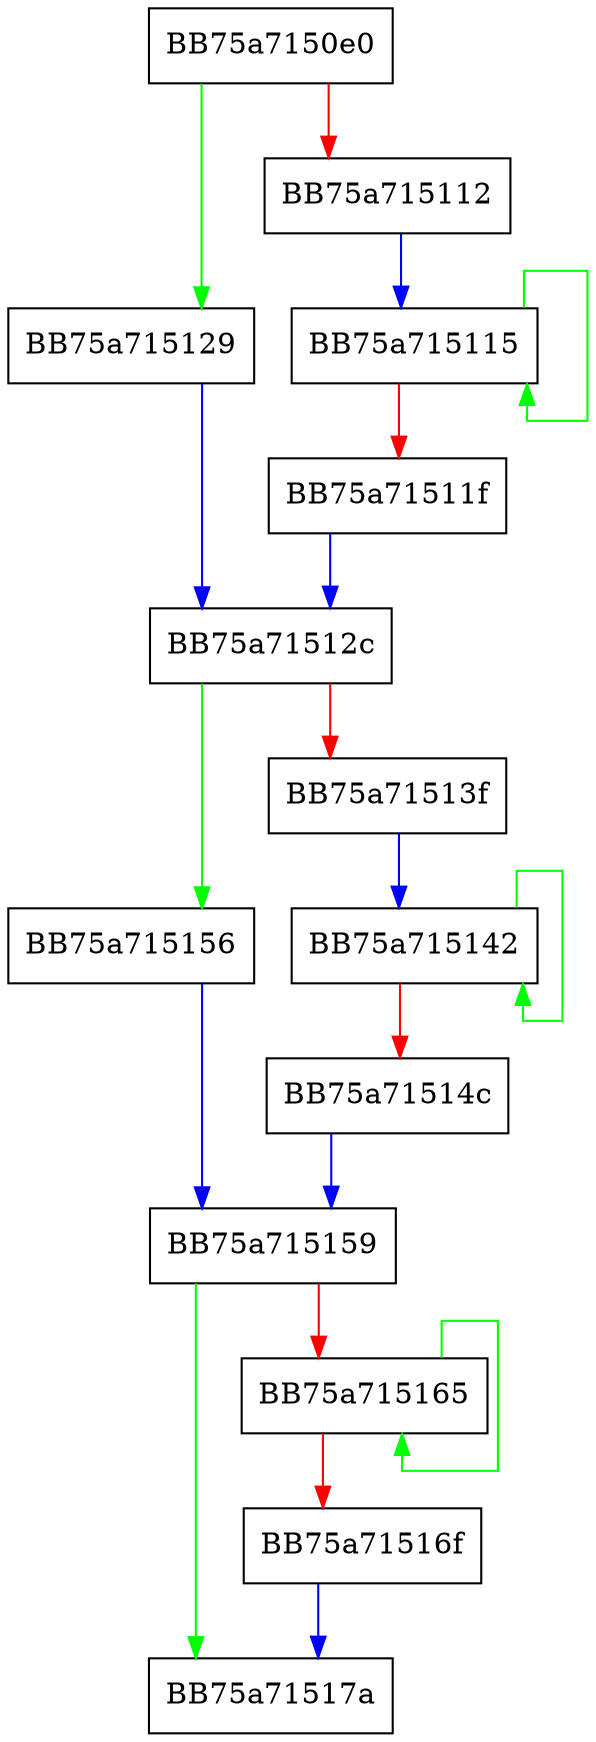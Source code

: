 digraph WPP_SF_SSSh {
  node [shape="box"];
  graph [splines=ortho];
  BB75a7150e0 -> BB75a715129 [color="green"];
  BB75a7150e0 -> BB75a715112 [color="red"];
  BB75a715112 -> BB75a715115 [color="blue"];
  BB75a715115 -> BB75a715115 [color="green"];
  BB75a715115 -> BB75a71511f [color="red"];
  BB75a71511f -> BB75a71512c [color="blue"];
  BB75a715129 -> BB75a71512c [color="blue"];
  BB75a71512c -> BB75a715156 [color="green"];
  BB75a71512c -> BB75a71513f [color="red"];
  BB75a71513f -> BB75a715142 [color="blue"];
  BB75a715142 -> BB75a715142 [color="green"];
  BB75a715142 -> BB75a71514c [color="red"];
  BB75a71514c -> BB75a715159 [color="blue"];
  BB75a715156 -> BB75a715159 [color="blue"];
  BB75a715159 -> BB75a71517a [color="green"];
  BB75a715159 -> BB75a715165 [color="red"];
  BB75a715165 -> BB75a715165 [color="green"];
  BB75a715165 -> BB75a71516f [color="red"];
  BB75a71516f -> BB75a71517a [color="blue"];
}